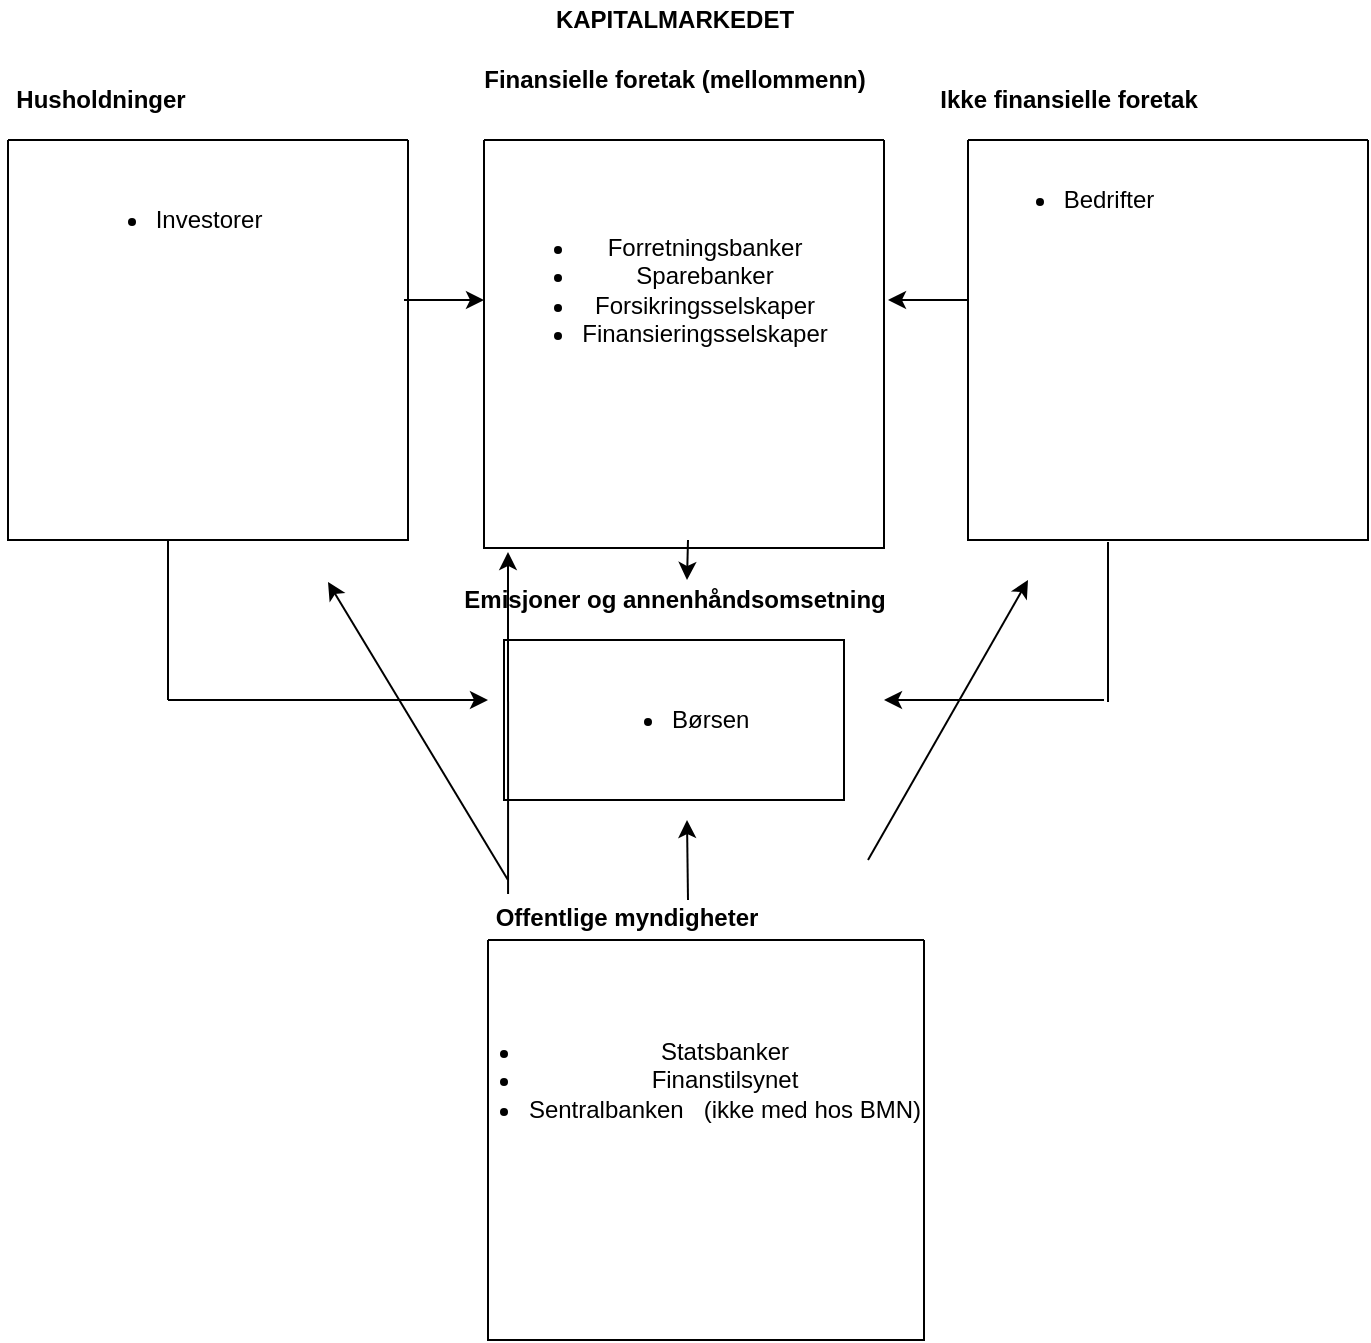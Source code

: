 <mxfile version="14.9.6" type="device"><diagram id="6t2XSfoS8yFvTZepHoUy" name="Page-1"><mxGraphModel dx="2062" dy="1216" grid="1" gridSize="10" guides="1" tooltips="1" connect="1" arrows="1" fold="1" page="1" pageScale="1" pageWidth="827" pageHeight="1169" math="0" shadow="0"><root><mxCell id="0"/><mxCell id="1" parent="0"/><mxCell id="vcBLAv3cOhvpg6J_a6TW-1" value="" style="swimlane;startSize=0;" parent="1" vertex="1"><mxGeometry x="318" y="80" width="200" height="204" as="geometry"/></mxCell><mxCell id="vcBLAv3cOhvpg6J_a6TW-2" value="&lt;ul&gt;&lt;li&gt;Forretningsbanker&lt;/li&gt;&lt;li&gt;Sparebanker&lt;/li&gt;&lt;li&gt;Forsikringsselskaper&lt;/li&gt;&lt;li&gt;Finansieringsselskaper&lt;/li&gt;&lt;/ul&gt;" style="text;html=1;align=center;verticalAlign=middle;resizable=0;points=[];autosize=1;strokeColor=none;" parent="vcBLAv3cOhvpg6J_a6TW-1" vertex="1"><mxGeometry y="30" width="180" height="90" as="geometry"/></mxCell><mxCell id="-O8Ljx4fgiIZx5TLCgUY-28" value="" style="endArrow=classic;html=1;" edge="1" parent="vcBLAv3cOhvpg6J_a6TW-1"><mxGeometry width="50" height="50" relative="1" as="geometry"><mxPoint x="102" y="200" as="sourcePoint"/><mxPoint x="101.5" y="220" as="targetPoint"/></mxGeometry></mxCell><mxCell id="vcBLAv3cOhvpg6J_a6TW-3" value="" style="swimlane;startSize=0;" parent="1" vertex="1"><mxGeometry x="80" y="80" width="200" height="200" as="geometry"><mxRectangle x="80" y="160" width="50" height="40" as="alternateBounds"/></mxGeometry></mxCell><mxCell id="-O8Ljx4fgiIZx5TLCgUY-23" value="&lt;ul&gt;&lt;li&gt;Investorer&lt;/li&gt;&lt;/ul&gt;" style="text;html=1;align=center;verticalAlign=middle;resizable=0;points=[];autosize=1;strokeColor=none;" vertex="1" parent="vcBLAv3cOhvpg6J_a6TW-3"><mxGeometry x="25" y="20" width="110" height="40" as="geometry"/></mxCell><mxCell id="vcBLAv3cOhvpg6J_a6TW-5" value="" style="swimlane;startSize=0;" parent="1" vertex="1"><mxGeometry x="560" y="80" width="200" height="200" as="geometry"/></mxCell><mxCell id="vcBLAv3cOhvpg6J_a6TW-8" value="" style="swimlane;startSize=0;" parent="1" vertex="1"><mxGeometry x="320" y="480" width="218" height="200" as="geometry"/></mxCell><mxCell id="-O8Ljx4fgiIZx5TLCgUY-22" value="&lt;ul&gt;&lt;li&gt;Statsbanker&lt;/li&gt;&lt;li&gt;Finanstilsynet&lt;/li&gt;&lt;li&gt;Sentralbanken&amp;nbsp; &amp;nbsp;(ikke med hos BMN)&lt;/li&gt;&lt;/ul&gt;" style="text;html=1;align=center;verticalAlign=middle;resizable=0;points=[];autosize=1;strokeColor=none;" vertex="1" parent="vcBLAv3cOhvpg6J_a6TW-8"><mxGeometry x="-27" y="35" width="250" height="70" as="geometry"/></mxCell><mxCell id="-O8Ljx4fgiIZx5TLCgUY-1" value="Husholdninger" style="text;html=1;align=center;verticalAlign=middle;resizable=0;points=[];autosize=1;strokeColor=none;fontStyle=1" vertex="1" parent="1"><mxGeometry x="76" y="50" width="100" height="20" as="geometry"/></mxCell><mxCell id="-O8Ljx4fgiIZx5TLCgUY-2" value="Ikke finansielle foretak" style="text;html=1;align=center;verticalAlign=middle;resizable=0;points=[];autosize=1;strokeColor=none;fontStyle=1" vertex="1" parent="1"><mxGeometry x="540" y="50" width="140" height="20" as="geometry"/></mxCell><mxCell id="-O8Ljx4fgiIZx5TLCgUY-3" value="Finansielle foretak (mellommenn)" style="text;html=1;align=center;verticalAlign=middle;resizable=0;points=[];autosize=1;strokeColor=none;fontStyle=1" vertex="1" parent="1"><mxGeometry x="308" y="40" width="210" height="20" as="geometry"/></mxCell><mxCell id="-O8Ljx4fgiIZx5TLCgUY-5" value="Offentlige myndigheter" style="text;html=1;align=center;verticalAlign=middle;resizable=0;points=[];autosize=1;strokeColor=none;fontStyle=1" vertex="1" parent="1"><mxGeometry x="314" y="459" width="150" height="20" as="geometry"/></mxCell><mxCell id="-O8Ljx4fgiIZx5TLCgUY-6" value="&lt;b&gt;KAPITALMARKEDET&lt;/b&gt;" style="text;html=1;align=center;verticalAlign=middle;resizable=0;points=[];autosize=1;strokeColor=none;" vertex="1" parent="1"><mxGeometry x="348" y="10" width="130" height="20" as="geometry"/></mxCell><mxCell id="-O8Ljx4fgiIZx5TLCgUY-10" value="" style="endArrow=classic;html=1;" edge="1" parent="1"><mxGeometry width="50" height="50" relative="1" as="geometry"><mxPoint x="278" y="160" as="sourcePoint"/><mxPoint x="318" y="160" as="targetPoint"/></mxGeometry></mxCell><mxCell id="-O8Ljx4fgiIZx5TLCgUY-11" value="" style="endArrow=classic;html=1;" edge="1" parent="1"><mxGeometry width="50" height="50" relative="1" as="geometry"><mxPoint x="560" y="160" as="sourcePoint"/><mxPoint x="520" y="160" as="targetPoint"/></mxGeometry></mxCell><mxCell id="-O8Ljx4fgiIZx5TLCgUY-12" value="" style="endArrow=classic;html=1;" edge="1" parent="1"><mxGeometry width="50" height="50" relative="1" as="geometry"><mxPoint x="160" y="360" as="sourcePoint"/><mxPoint x="320" y="360" as="targetPoint"/></mxGeometry></mxCell><mxCell id="-O8Ljx4fgiIZx5TLCgUY-14" value="" style="endArrow=classic;html=1;" edge="1" parent="1"><mxGeometry width="50" height="50" relative="1" as="geometry"><mxPoint x="628" y="360" as="sourcePoint"/><mxPoint x="518" y="360" as="targetPoint"/></mxGeometry></mxCell><mxCell id="-O8Ljx4fgiIZx5TLCgUY-15" value="" style="endArrow=classic;html=1;" edge="1" parent="1"><mxGeometry width="50" height="50" relative="1" as="geometry"><mxPoint x="420" y="460" as="sourcePoint"/><mxPoint x="419.5" y="420" as="targetPoint"/></mxGeometry></mxCell><mxCell id="-O8Ljx4fgiIZx5TLCgUY-17" value="" style="endArrow=none;html=1;" edge="1" parent="1"><mxGeometry width="50" height="50" relative="1" as="geometry"><mxPoint x="160" y="360" as="sourcePoint"/><mxPoint x="160" y="280" as="targetPoint"/></mxGeometry></mxCell><mxCell id="-O8Ljx4fgiIZx5TLCgUY-18" value="" style="endArrow=none;html=1;" edge="1" parent="1"><mxGeometry width="50" height="50" relative="1" as="geometry"><mxPoint x="630" y="361" as="sourcePoint"/><mxPoint x="630" y="281" as="targetPoint"/></mxGeometry></mxCell><mxCell id="-O8Ljx4fgiIZx5TLCgUY-21" value="&lt;ul&gt;&lt;li&gt;Børsen&amp;nbsp;&lt;/li&gt;&lt;/ul&gt;" style="rounded=0;whiteSpace=wrap;html=1;" vertex="1" parent="1"><mxGeometry x="328" y="330" width="170" height="80" as="geometry"/></mxCell><mxCell id="-O8Ljx4fgiIZx5TLCgUY-24" value="&lt;ul&gt;&lt;li&gt;Bedrifter&lt;/li&gt;&lt;/ul&gt;" style="text;html=1;align=center;verticalAlign=middle;resizable=0;points=[];autosize=1;strokeColor=none;" vertex="1" parent="1"><mxGeometry x="560" y="90" width="100" height="40" as="geometry"/></mxCell><mxCell id="-O8Ljx4fgiIZx5TLCgUY-25" value="&lt;b&gt;Emisjoner og annenhåndsomsetning&lt;/b&gt;" style="text;html=1;align=center;verticalAlign=middle;resizable=0;points=[];autosize=1;strokeColor=none;" vertex="1" parent="1"><mxGeometry x="298" y="300" width="230" height="20" as="geometry"/></mxCell><mxCell id="-O8Ljx4fgiIZx5TLCgUY-29" value="" style="endArrow=classic;html=1;" edge="1" parent="1"><mxGeometry width="50" height="50" relative="1" as="geometry"><mxPoint x="330" y="450" as="sourcePoint"/><mxPoint x="240" y="301" as="targetPoint"/></mxGeometry></mxCell><mxCell id="-O8Ljx4fgiIZx5TLCgUY-30" value="" style="endArrow=classic;html=1;" edge="1" parent="1"><mxGeometry width="50" height="50" relative="1" as="geometry"><mxPoint x="510" y="440" as="sourcePoint"/><mxPoint x="590" y="300" as="targetPoint"/></mxGeometry></mxCell><mxCell id="-O8Ljx4fgiIZx5TLCgUY-32" value="" style="endArrow=classic;html=1;exitX=0.527;exitY=0;exitDx=0;exitDy=0;exitPerimeter=0;" edge="1" parent="1"><mxGeometry width="50" height="50" relative="1" as="geometry"><mxPoint x="330.05" y="457" as="sourcePoint"/><mxPoint x="330" y="286" as="targetPoint"/></mxGeometry></mxCell></root></mxGraphModel></diagram></mxfile>